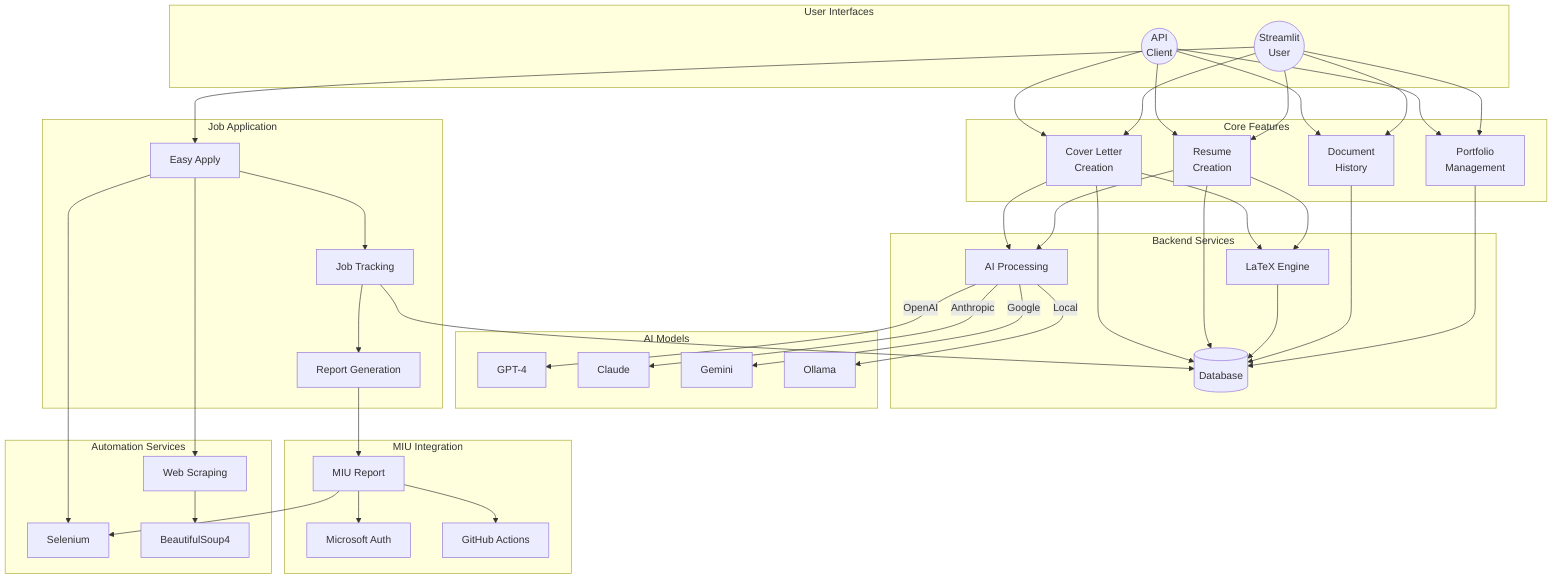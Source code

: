 graph TB
    subgraph User Interfaces
        ST((Streamlit<br/>User))
        API((API<br/>Client))
    end

    subgraph Core Features
        P[Portfolio<br/>Management]
        R[Resume<br/>Creation]
        C[Cover Letter<br/>Creation]
        D[Document<br/>History]
    end

    subgraph Backend Services
        DB[(Database)]
        AI[AI Processing]
        LT[LaTeX Engine]
    end

    subgraph AI Models
        AI --> |OpenAI| GPT[GPT-4]
        AI --> |Anthropic| CL[Claude]
        AI --> |Google| GM[Gemini]
        AI --> |Local| OL[Ollama]
    end

    subgraph Job Application
        EA[Easy Apply]
        JT[Job Tracking]
        RP[Report Generation]
    end

    subgraph Automation Services
        SC[Web Scraping]
        SL[Selenium]
        BS[BeautifulSoup4]
    end

    subgraph MIU Integration
        MR[MIU Report]
        MA[Microsoft Auth]
        GH[GitHub Actions]
    end

    %% Core Feature Connections
    ST --> P & R & C & D
    API --> P & R & C & D
    P --> DB
    R & C --> AI
    R & C --> LT
    D --> DB

    %% Job Application Connections
    ST --> EA
    EA --> SC
    SC --> BS
    EA --> SL
    EA --> JT
    JT --> DB

    %% Report Automation
    JT --> RP
    RP --> MR
    MR --> MA
    MR --> GH
    MR --> SL

    %% Document Storage
    LT --> DB
    R --> DB
    C --> DB